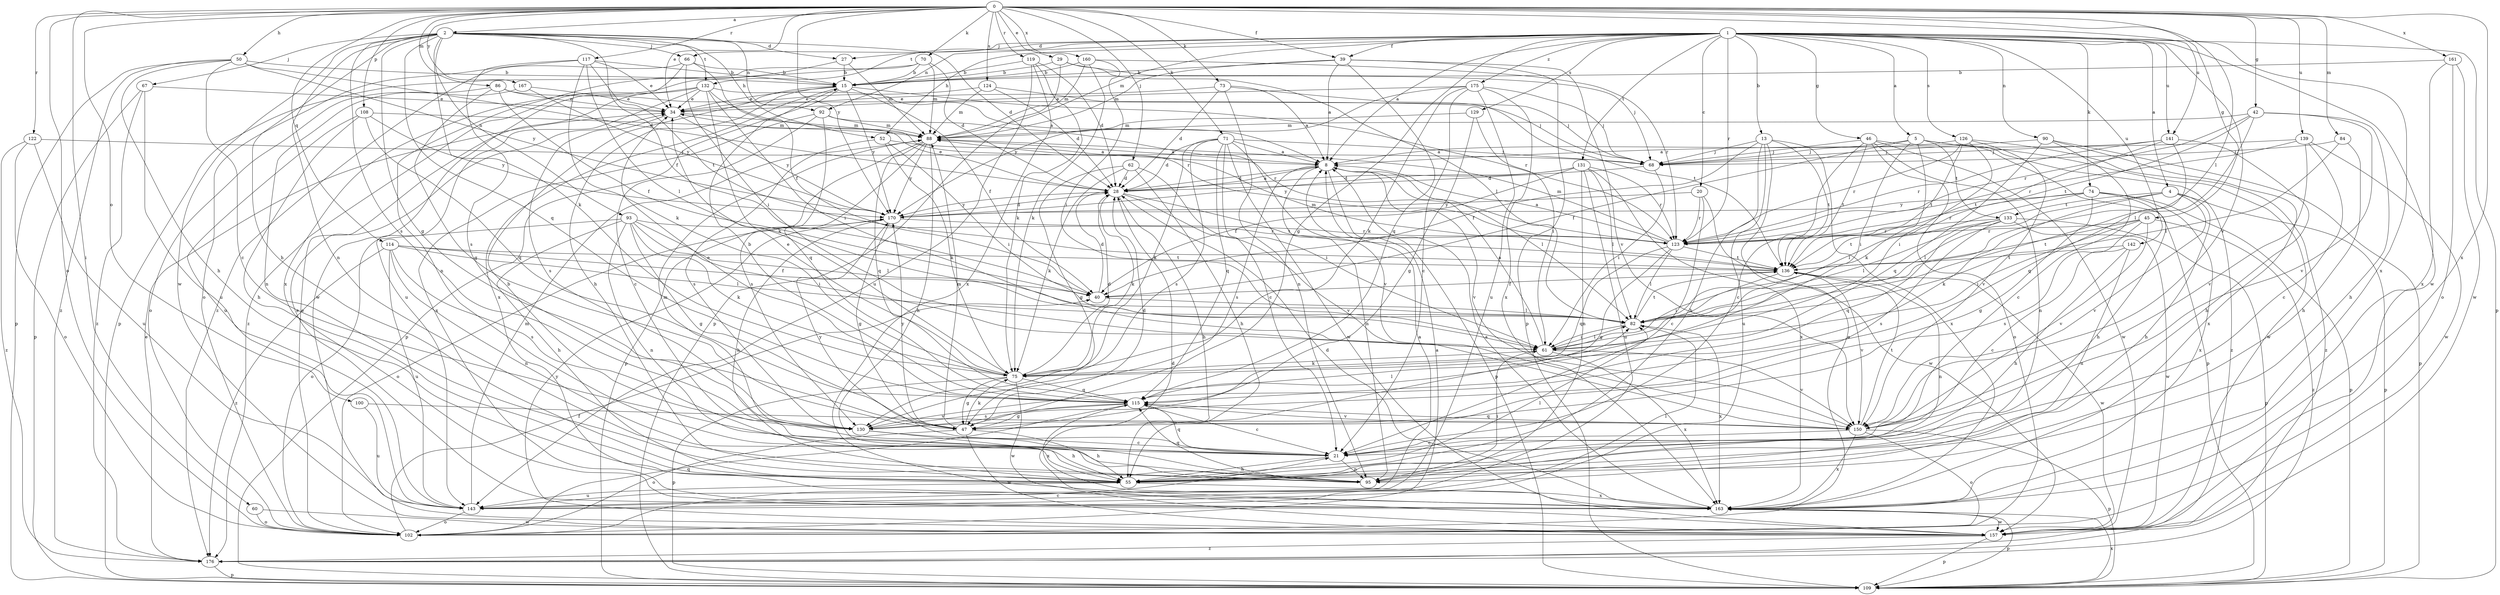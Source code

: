 strict digraph  {
0;
1;
2;
4;
5;
8;
13;
15;
20;
21;
27;
28;
29;
34;
39;
40;
42;
45;
46;
47;
50;
52;
55;
60;
61;
62;
66;
67;
68;
70;
71;
73;
74;
75;
82;
84;
86;
88;
90;
92;
93;
95;
100;
102;
108;
109;
114;
115;
117;
119;
122;
123;
124;
126;
129;
130;
131;
132;
133;
136;
139;
141;
142;
143;
150;
157;
160;
161;
163;
167;
170;
175;
176;
0 -> 2  [label=a];
0 -> 29  [label=e];
0 -> 34  [label=e];
0 -> 39  [label=f];
0 -> 42  [label=g];
0 -> 45  [label=g];
0 -> 50  [label=h];
0 -> 60  [label=i];
0 -> 62  [label=j];
0 -> 70  [label=k];
0 -> 71  [label=k];
0 -> 73  [label=k];
0 -> 82  [label=l];
0 -> 84  [label=m];
0 -> 86  [label=m];
0 -> 100  [label=o];
0 -> 102  [label=o];
0 -> 108  [label=p];
0 -> 114  [label=q];
0 -> 117  [label=r];
0 -> 119  [label=r];
0 -> 122  [label=r];
0 -> 124  [label=s];
0 -> 139  [label=u];
0 -> 141  [label=u];
0 -> 160  [label=x];
0 -> 161  [label=x];
0 -> 163  [label=x];
0 -> 167  [label=y];
0 -> 170  [label=y];
1 -> 4  [label=a];
1 -> 5  [label=a];
1 -> 8  [label=a];
1 -> 13  [label=b];
1 -> 20  [label=c];
1 -> 27  [label=d];
1 -> 39  [label=f];
1 -> 46  [label=g];
1 -> 47  [label=g];
1 -> 52  [label=h];
1 -> 66  [label=j];
1 -> 74  [label=k];
1 -> 88  [label=m];
1 -> 90  [label=n];
1 -> 92  [label=n];
1 -> 109  [label=p];
1 -> 123  [label=r];
1 -> 126  [label=s];
1 -> 129  [label=s];
1 -> 131  [label=t];
1 -> 132  [label=t];
1 -> 141  [label=u];
1 -> 142  [label=u];
1 -> 150  [label=v];
1 -> 157  [label=w];
1 -> 163  [label=x];
1 -> 175  [label=z];
2 -> 27  [label=d];
2 -> 28  [label=d];
2 -> 40  [label=f];
2 -> 47  [label=g];
2 -> 52  [label=h];
2 -> 55  [label=h];
2 -> 66  [label=j];
2 -> 67  [label=j];
2 -> 75  [label=k];
2 -> 92  [label=n];
2 -> 93  [label=n];
2 -> 95  [label=n];
2 -> 115  [label=q];
2 -> 130  [label=s];
2 -> 132  [label=t];
2 -> 157  [label=w];
4 -> 55  [label=h];
4 -> 75  [label=k];
4 -> 82  [label=l];
4 -> 109  [label=p];
4 -> 133  [label=t];
4 -> 150  [label=v];
5 -> 40  [label=f];
5 -> 61  [label=i];
5 -> 68  [label=j];
5 -> 75  [label=k];
5 -> 133  [label=t];
5 -> 157  [label=w];
5 -> 176  [label=z];
8 -> 28  [label=d];
8 -> 82  [label=l];
8 -> 95  [label=n];
8 -> 109  [label=p];
8 -> 130  [label=s];
8 -> 150  [label=v];
13 -> 40  [label=f];
13 -> 55  [label=h];
13 -> 68  [label=j];
13 -> 102  [label=o];
13 -> 136  [label=t];
13 -> 143  [label=u];
13 -> 163  [label=x];
15 -> 34  [label=e];
15 -> 40  [label=f];
15 -> 55  [label=h];
15 -> 109  [label=p];
15 -> 123  [label=r];
15 -> 163  [label=x];
15 -> 170  [label=y];
20 -> 21  [label=c];
20 -> 123  [label=r];
20 -> 157  [label=w];
20 -> 170  [label=y];
21 -> 55  [label=h];
21 -> 88  [label=m];
21 -> 95  [label=n];
21 -> 115  [label=q];
21 -> 170  [label=y];
27 -> 15  [label=b];
27 -> 88  [label=m];
27 -> 95  [label=n];
28 -> 8  [label=a];
28 -> 34  [label=e];
28 -> 55  [label=h];
28 -> 75  [label=k];
28 -> 136  [label=t];
28 -> 150  [label=v];
28 -> 170  [label=y];
29 -> 15  [label=b];
29 -> 68  [label=j];
29 -> 82  [label=l];
29 -> 109  [label=p];
34 -> 88  [label=m];
34 -> 130  [label=s];
34 -> 170  [label=y];
39 -> 8  [label=a];
39 -> 15  [label=b];
39 -> 88  [label=m];
39 -> 109  [label=p];
39 -> 115  [label=q];
39 -> 150  [label=v];
40 -> 28  [label=d];
40 -> 82  [label=l];
42 -> 55  [label=h];
42 -> 82  [label=l];
42 -> 88  [label=m];
42 -> 123  [label=r];
42 -> 136  [label=t];
42 -> 150  [label=v];
45 -> 61  [label=i];
45 -> 123  [label=r];
45 -> 130  [label=s];
45 -> 136  [label=t];
45 -> 150  [label=v];
45 -> 176  [label=z];
46 -> 21  [label=c];
46 -> 68  [label=j];
46 -> 95  [label=n];
46 -> 102  [label=o];
46 -> 109  [label=p];
46 -> 136  [label=t];
46 -> 157  [label=w];
47 -> 28  [label=d];
47 -> 55  [label=h];
47 -> 75  [label=k];
47 -> 88  [label=m];
47 -> 102  [label=o];
47 -> 157  [label=w];
47 -> 170  [label=y];
50 -> 15  [label=b];
50 -> 21  [label=c];
50 -> 28  [label=d];
50 -> 55  [label=h];
50 -> 109  [label=p];
50 -> 170  [label=y];
50 -> 176  [label=z];
52 -> 8  [label=a];
52 -> 61  [label=i];
52 -> 75  [label=k];
52 -> 130  [label=s];
55 -> 82  [label=l];
55 -> 143  [label=u];
55 -> 163  [label=x];
60 -> 102  [label=o];
60 -> 157  [label=w];
61 -> 8  [label=a];
61 -> 75  [label=k];
61 -> 82  [label=l];
61 -> 150  [label=v];
61 -> 163  [label=x];
62 -> 28  [label=d];
62 -> 47  [label=g];
62 -> 55  [label=h];
62 -> 61  [label=i];
62 -> 75  [label=k];
66 -> 15  [label=b];
66 -> 40  [label=f];
66 -> 61  [label=i];
66 -> 157  [label=w];
66 -> 176  [label=z];
67 -> 34  [label=e];
67 -> 109  [label=p];
67 -> 143  [label=u];
67 -> 176  [label=z];
68 -> 28  [label=d];
68 -> 61  [label=i];
70 -> 15  [label=b];
70 -> 28  [label=d];
70 -> 88  [label=m];
70 -> 109  [label=p];
70 -> 163  [label=x];
71 -> 8  [label=a];
71 -> 21  [label=c];
71 -> 28  [label=d];
71 -> 68  [label=j];
71 -> 75  [label=k];
71 -> 115  [label=q];
71 -> 130  [label=s];
71 -> 150  [label=v];
71 -> 157  [label=w];
73 -> 8  [label=a];
73 -> 28  [label=d];
73 -> 34  [label=e];
73 -> 95  [label=n];
73 -> 136  [label=t];
74 -> 47  [label=g];
74 -> 55  [label=h];
74 -> 82  [label=l];
74 -> 109  [label=p];
74 -> 123  [label=r];
74 -> 163  [label=x];
74 -> 170  [label=y];
75 -> 28  [label=d];
75 -> 34  [label=e];
75 -> 47  [label=g];
75 -> 109  [label=p];
75 -> 115  [label=q];
75 -> 157  [label=w];
82 -> 61  [label=i];
82 -> 136  [label=t];
82 -> 163  [label=x];
84 -> 55  [label=h];
84 -> 68  [label=j];
84 -> 82  [label=l];
86 -> 34  [label=e];
86 -> 40  [label=f];
86 -> 47  [label=g];
86 -> 68  [label=j];
86 -> 102  [label=o];
88 -> 8  [label=a];
88 -> 55  [label=h];
88 -> 109  [label=p];
88 -> 115  [label=q];
88 -> 130  [label=s];
88 -> 170  [label=y];
90 -> 21  [label=c];
90 -> 68  [label=j];
90 -> 109  [label=p];
90 -> 115  [label=q];
90 -> 163  [label=x];
92 -> 21  [label=c];
92 -> 88  [label=m];
92 -> 115  [label=q];
92 -> 123  [label=r];
92 -> 163  [label=x];
93 -> 47  [label=g];
93 -> 55  [label=h];
93 -> 61  [label=i];
93 -> 75  [label=k];
93 -> 82  [label=l];
93 -> 95  [label=n];
93 -> 102  [label=o];
93 -> 123  [label=r];
95 -> 15  [label=b];
95 -> 61  [label=i];
95 -> 115  [label=q];
100 -> 143  [label=u];
100 -> 150  [label=v];
102 -> 8  [label=a];
102 -> 21  [label=c];
102 -> 40  [label=f];
102 -> 115  [label=q];
108 -> 55  [label=h];
108 -> 88  [label=m];
108 -> 115  [label=q];
108 -> 143  [label=u];
108 -> 170  [label=y];
109 -> 163  [label=x];
114 -> 40  [label=f];
114 -> 82  [label=l];
114 -> 95  [label=n];
114 -> 130  [label=s];
114 -> 136  [label=t];
114 -> 143  [label=u];
114 -> 176  [label=z];
115 -> 15  [label=b];
115 -> 21  [label=c];
115 -> 34  [label=e];
115 -> 47  [label=g];
115 -> 130  [label=s];
115 -> 150  [label=v];
115 -> 163  [label=x];
117 -> 15  [label=b];
117 -> 34  [label=e];
117 -> 75  [label=k];
117 -> 82  [label=l];
117 -> 102  [label=o];
117 -> 130  [label=s];
117 -> 136  [label=t];
119 -> 15  [label=b];
119 -> 28  [label=d];
119 -> 75  [label=k];
119 -> 143  [label=u];
119 -> 163  [label=x];
122 -> 68  [label=j];
122 -> 102  [label=o];
122 -> 143  [label=u];
122 -> 176  [label=z];
123 -> 8  [label=a];
123 -> 47  [label=g];
123 -> 82  [label=l];
123 -> 88  [label=m];
123 -> 115  [label=q];
123 -> 136  [label=t];
124 -> 28  [label=d];
124 -> 34  [label=e];
124 -> 68  [label=j];
124 -> 88  [label=m];
126 -> 8  [label=a];
126 -> 61  [label=i];
126 -> 123  [label=r];
126 -> 136  [label=t];
126 -> 150  [label=v];
126 -> 176  [label=z];
129 -> 47  [label=g];
129 -> 61  [label=i];
129 -> 88  [label=m];
130 -> 21  [label=c];
130 -> 55  [label=h];
130 -> 82  [label=l];
131 -> 28  [label=d];
131 -> 40  [label=f];
131 -> 82  [label=l];
131 -> 95  [label=n];
131 -> 123  [label=r];
131 -> 143  [label=u];
131 -> 163  [label=x];
131 -> 170  [label=y];
132 -> 8  [label=a];
132 -> 34  [label=e];
132 -> 61  [label=i];
132 -> 75  [label=k];
132 -> 102  [label=o];
132 -> 123  [label=r];
132 -> 143  [label=u];
132 -> 176  [label=z];
133 -> 82  [label=l];
133 -> 109  [label=p];
133 -> 115  [label=q];
133 -> 123  [label=r];
133 -> 130  [label=s];
133 -> 136  [label=t];
133 -> 157  [label=w];
136 -> 40  [label=f];
136 -> 61  [label=i];
136 -> 88  [label=m];
136 -> 95  [label=n];
136 -> 150  [label=v];
136 -> 157  [label=w];
139 -> 8  [label=a];
139 -> 21  [label=c];
139 -> 123  [label=r];
139 -> 150  [label=v];
139 -> 157  [label=w];
141 -> 55  [label=h];
141 -> 68  [label=j];
141 -> 115  [label=q];
141 -> 123  [label=r];
141 -> 136  [label=t];
142 -> 21  [label=c];
142 -> 55  [label=h];
142 -> 95  [label=n];
142 -> 136  [label=t];
143 -> 8  [label=a];
143 -> 82  [label=l];
143 -> 88  [label=m];
143 -> 102  [label=o];
150 -> 21  [label=c];
150 -> 102  [label=o];
150 -> 109  [label=p];
150 -> 115  [label=q];
150 -> 136  [label=t];
150 -> 163  [label=x];
157 -> 28  [label=d];
157 -> 109  [label=p];
157 -> 170  [label=y];
157 -> 176  [label=z];
160 -> 15  [label=b];
160 -> 61  [label=i];
160 -> 75  [label=k];
160 -> 88  [label=m];
160 -> 123  [label=r];
161 -> 15  [label=b];
161 -> 102  [label=o];
161 -> 157  [label=w];
161 -> 163  [label=x];
163 -> 8  [label=a];
163 -> 28  [label=d];
163 -> 34  [label=e];
163 -> 109  [label=p];
163 -> 157  [label=w];
167 -> 34  [label=e];
167 -> 95  [label=n];
167 -> 170  [label=y];
170 -> 28  [label=d];
170 -> 47  [label=g];
170 -> 55  [label=h];
170 -> 102  [label=o];
170 -> 123  [label=r];
175 -> 21  [label=c];
175 -> 34  [label=e];
175 -> 68  [label=j];
175 -> 75  [label=k];
175 -> 143  [label=u];
175 -> 163  [label=x];
175 -> 170  [label=y];
176 -> 34  [label=e];
176 -> 109  [label=p];
}
